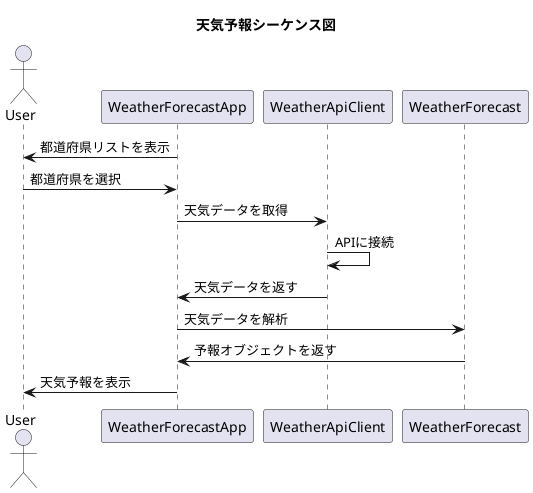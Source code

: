 @startuml

title 天気予報シーケンス図

actor User
participant "WeatherForecastApp" as App
participant "WeatherApiClient" as Client
participant "WeatherForecast" as Forecast

App -> User: 都道府県リストを表示
User -> App: 都道府県を選択
App -> Client: 天気データを取得
Client -> Client: APIに接続
Client -> App: 天気データを返す
App -> Forecast: 天気データを解析
Forecast -> App: 予報オブジェクトを返す
App -> User: 天気予報を表示

@enduml
